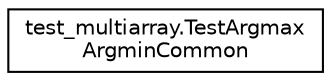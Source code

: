 digraph "Graphical Class Hierarchy"
{
 // LATEX_PDF_SIZE
  edge [fontname="Helvetica",fontsize="10",labelfontname="Helvetica",labelfontsize="10"];
  node [fontname="Helvetica",fontsize="10",shape=record];
  rankdir="LR";
  Node0 [label="test_multiarray.TestArgmax\lArgminCommon",height=0.2,width=0.4,color="black", fillcolor="white", style="filled",URL="$classtest__multiarray_1_1TestArgmaxArgminCommon.html",tooltip=" "];
}
